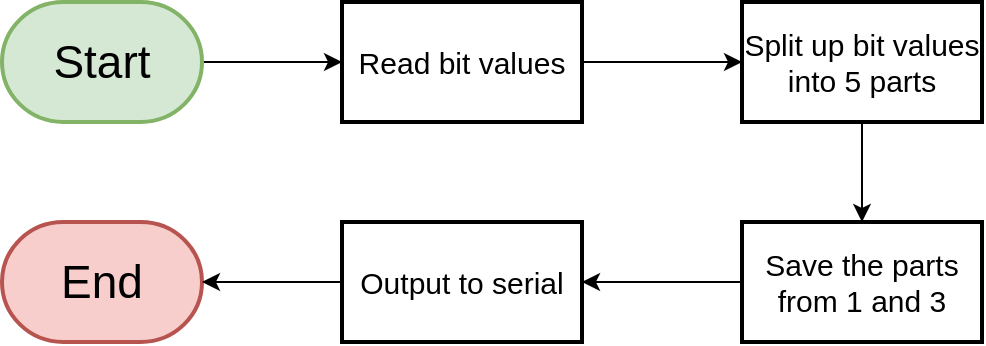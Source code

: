 <mxfile version="13.7.9" type="device"><diagram id="F0MOjjNY3l7JBR1iw7i2" name="Page-1"><mxGraphModel dx="492" dy="197" grid="0" gridSize="10" guides="1" tooltips="1" connect="1" arrows="1" fold="1" page="0" pageScale="1" pageWidth="827" pageHeight="1169" math="0" shadow="0"><root><mxCell id="0"/><mxCell id="1" parent="0"/><mxCell id="YLtwcyVulSO2pfDVnX58-2" value="" style="edgeStyle=orthogonalEdgeStyle;rounded=0;orthogonalLoop=1;jettySize=auto;html=1;" parent="1" source="T2d_kdWoqPBC3rmjOfck-3" target="YLtwcyVulSO2pfDVnX58-1" edge="1"><mxGeometry relative="1" as="geometry"/></mxCell><mxCell id="T2d_kdWoqPBC3rmjOfck-3" value="&lt;font style=&quot;font-size: 23px&quot;&gt;Start&lt;/font&gt;" style="strokeWidth=2;html=1;shape=mxgraph.flowchart.terminator;whiteSpace=wrap;fillColor=#d5e8d4;strokeColor=#82b366;sketch=0;" parent="1" vertex="1"><mxGeometry x="20" y="30" width="100" height="60" as="geometry"/></mxCell><mxCell id="YLtwcyVulSO2pfDVnX58-4" value="" style="edgeStyle=orthogonalEdgeStyle;rounded=0;orthogonalLoop=1;jettySize=auto;html=1;fontSize=15;" parent="1" source="YLtwcyVulSO2pfDVnX58-1" target="YLtwcyVulSO2pfDVnX58-3" edge="1"><mxGeometry relative="1" as="geometry"/></mxCell><mxCell id="YLtwcyVulSO2pfDVnX58-1" value="Read bit values" style="whiteSpace=wrap;html=1;strokeWidth=2;sketch=0;glass=0;shadow=0;fontSize=15;rounded=0;" parent="1" vertex="1"><mxGeometry x="190" y="30" width="120" height="60" as="geometry"/></mxCell><mxCell id="YLtwcyVulSO2pfDVnX58-6" value="" style="edgeStyle=orthogonalEdgeStyle;rounded=0;orthogonalLoop=1;jettySize=auto;html=1;fontSize=15;" parent="1" source="YLtwcyVulSO2pfDVnX58-3" target="YLtwcyVulSO2pfDVnX58-5" edge="1"><mxGeometry relative="1" as="geometry"/></mxCell><mxCell id="YLtwcyVulSO2pfDVnX58-3" value="Split up bit values into 5 parts" style="whiteSpace=wrap;html=1;shadow=0;fontSize=15;strokeWidth=2;glass=0;sketch=0;" parent="1" vertex="1"><mxGeometry x="390" y="30" width="120" height="60" as="geometry"/></mxCell><mxCell id="YLtwcyVulSO2pfDVnX58-8" value="" style="edgeStyle=orthogonalEdgeStyle;rounded=0;orthogonalLoop=1;jettySize=auto;html=1;fontSize=15;" parent="1" source="YLtwcyVulSO2pfDVnX58-5" target="YLtwcyVulSO2pfDVnX58-7" edge="1"><mxGeometry relative="1" as="geometry"/></mxCell><mxCell id="YLtwcyVulSO2pfDVnX58-5" value="Save the parts from 1 and 3" style="whiteSpace=wrap;html=1;shadow=0;fontSize=15;strokeWidth=2;glass=0;sketch=0;" parent="1" vertex="1"><mxGeometry x="390" y="140" width="120" height="60" as="geometry"/></mxCell><mxCell id="YLtwcyVulSO2pfDVnX58-7" value="Output to serial" style="whiteSpace=wrap;html=1;shadow=0;fontSize=15;strokeWidth=2;glass=0;sketch=0;" parent="1" vertex="1"><mxGeometry x="190" y="140" width="120" height="60" as="geometry"/></mxCell><mxCell id="YLtwcyVulSO2pfDVnX58-9" value="&lt;font style=&quot;font-size: 23px&quot;&gt;End&lt;/font&gt;" style="strokeWidth=2;html=1;shape=mxgraph.flowchart.terminator;whiteSpace=wrap;fillColor=#f8cecc;strokeColor=#b85450;" parent="1" vertex="1"><mxGeometry x="20" y="140" width="100" height="60" as="geometry"/></mxCell><mxCell id="YLtwcyVulSO2pfDVnX58-10" value="" style="edgeStyle=orthogonalEdgeStyle;rounded=0;orthogonalLoop=1;jettySize=auto;html=1;entryX=1;entryY=0.5;entryDx=0;entryDy=0;entryPerimeter=0;exitX=0;exitY=0.5;exitDx=0;exitDy=0;" parent="1" source="YLtwcyVulSO2pfDVnX58-7" target="YLtwcyVulSO2pfDVnX58-9" edge="1"><mxGeometry relative="1" as="geometry"><mxPoint x="160" y="230" as="sourcePoint"/><mxPoint x="200" y="70" as="targetPoint"/><Array as="points"><mxPoint x="170" y="170"/><mxPoint x="170" y="170"/></Array></mxGeometry></mxCell></root></mxGraphModel></diagram></mxfile>